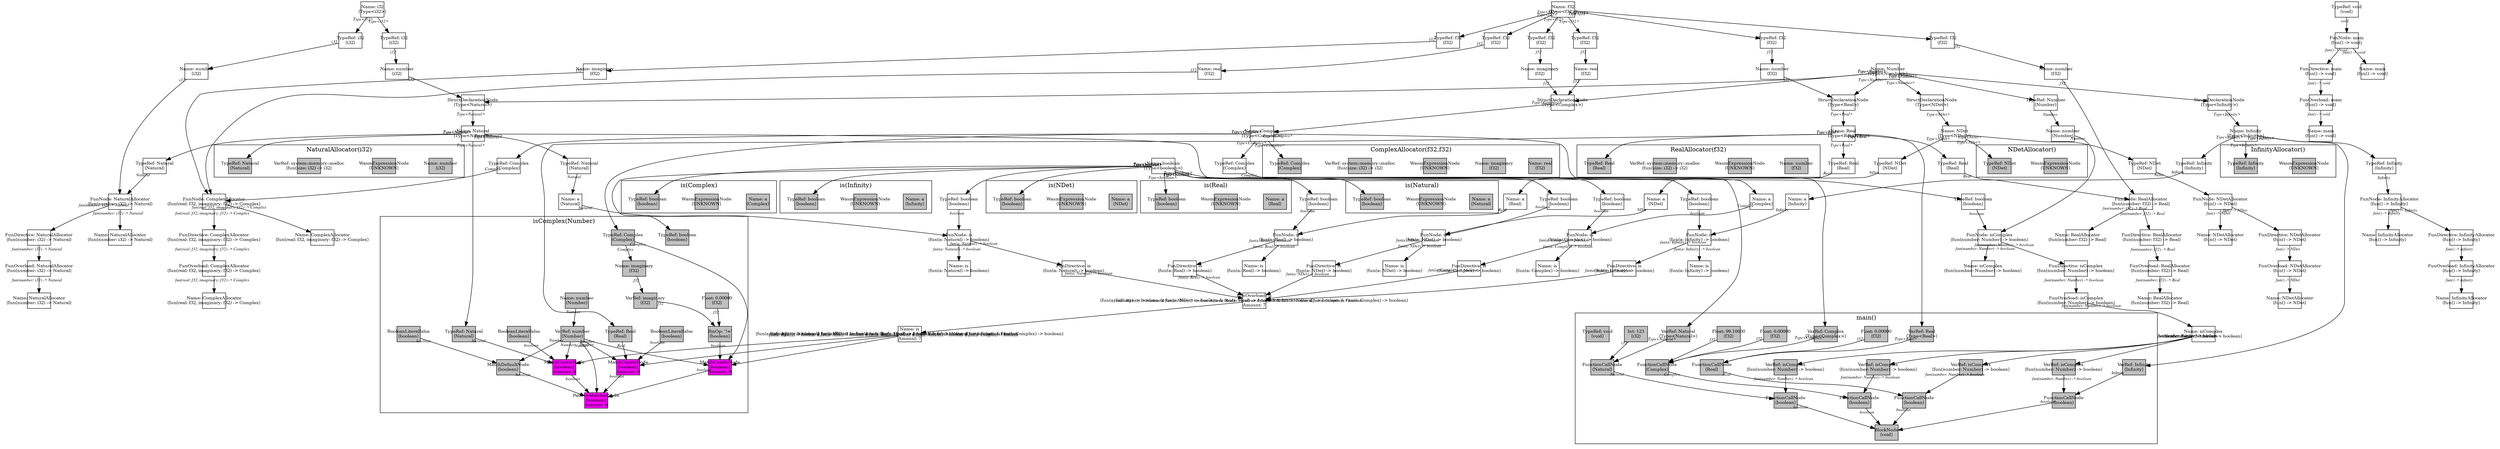 digraph Document {
  node [shape=box,fixedsize=shape fontsize=10]
  1 [label="Name: i32\n⟨Type<i32>⟩", fillcolor=grey];
  2 [label="Name: f32\n⟨Type<f32>⟩", fillcolor=grey];
  3 [label="Name: boolean\n⟨Type<boolean>⟩", fillcolor=grey];
  4 [label="Name: Number\n⟨Type<Number>⟩", fillcolor=grey];
  5 [label="StructDeclarationNode\n⟨Type<Infinity>⟩", fillcolor=grey];
  6 [label="Name: Infinity\n⟨Type<Infinity>⟩", fillcolor=grey];
  7 [label="StructDeclarationNode\n⟨Type<NDet>⟩", fillcolor=grey];
  8 [label="Name: NDet\n⟨Type<NDet>⟩", fillcolor=grey];
  9 [label="StructDeclarationNode\n⟨Type<Real>⟩", fillcolor=grey];
  10 [label="TypeRef: f32\n⟨f32⟩", fillcolor=grey];
  11 [label="Name: number\n⟨f32⟩", fillcolor=grey];
  12 [label="Name: Real\n⟨Type<Real>⟩", fillcolor=grey];
  13 [label="StructDeclarationNode\n⟨Type<Natural>⟩", fillcolor=grey];
  14 [label="TypeRef: i32\n⟨i32⟩", fillcolor=grey];
  15 [label="Name: number\n⟨i32⟩", fillcolor=grey];
  16 [label="Name: Natural\n⟨Type<Natural>⟩", fillcolor=grey];
  17 [label="StructDeclarationNode\n⟨Type<Complex>⟩", fillcolor=grey];
  18 [label="TypeRef: f32\n⟨f32⟩", fillcolor=grey];
  19 [label="Name: real\n⟨f32⟩", fillcolor=grey];
  20 [label="TypeRef: f32\n⟨f32⟩", fillcolor=grey];
  21 [label="Name: imaginary\n⟨f32⟩", fillcolor=grey];
  22 [label="Name: Complex\n⟨Type<Complex>⟩", fillcolor=grey];
  23 [label="FunOverload: isComplex\n⟨fun(number: Number) -> boolean⟩", fillcolor=grey];
  24 [label="FunDirective: isComplex\n⟨fun(number: Number) -> boolean⟩", fillcolor=grey];
  25 [label="FunNode: isComplex\n⟨fun(number: Number) -> boolean⟩", fillcolor=grey];
  26 [label="TypeRef: Number\n⟨Number⟩", fillcolor=grey];
  27 [label="Name: number\n⟨Number⟩", fillcolor=grey];
  28 [label="TypeRef: boolean\n⟨boolean⟩", fillcolor=grey];
  29 [label="Name: isComplex\n⟨fun(number: Number) -> boolean⟩", fillcolor=grey];
  30 [label="Name: isComplex\n⟨fun(number: Number) -> boolean⟩", fillcolor=grey];
  31 [label="FunOverload: main\n⟨fun() -> void⟩", fillcolor=grey];
  32 [label="FunDirective: main\n⟨fun() -> void⟩", fillcolor=grey];
  33 [label="FunNode: main\n⟨fun() -> void⟩", fillcolor=grey];
  34 [label="TypeRef: void\n⟨void⟩", fillcolor=grey];
  35 [label="Name: main\n⟨fun() -> void⟩", fillcolor=grey];
  36 [label="Name: main\n⟨fun() -> void⟩", fillcolor=grey];
  37 [label="FunOverload: InfinityAllocator\n⟨fun() -> Infinity⟩", fillcolor=grey];
  38 [label="FunDirective: InfinityAllocator\n⟨fun() -> Infinity⟩", fillcolor=grey];
  39 [label="FunNode: InfinityAllocator\n⟨fun() -> Infinity⟩", fillcolor=grey];
  40 [label="TypeRef: Infinity\n⟨Infinity⟩", fillcolor=grey];
  41 [label="Name: InfinityAllocator\n⟨fun() -> Infinity⟩", fillcolor=grey];
  42 [label="Name: InfinityAllocator\n⟨fun() -> Infinity⟩", fillcolor=grey];
  43 [label="FunOverload: is\n⟨fun(a: Infinity) -> boolean & fun(a: NDet) -> boolean & fun(a: Real) -> boolean & fun(a: Natural) -> boolean & fun(a: Complex) -> boolean⟩
Amount: 7", fillcolor=magenta];
  44 [label="FunDirective: is\n⟨fun(a: Infinity) -> boolean⟩", fillcolor=grey];
  45 [label="FunNode: is\n⟨fun(a: Infinity) -> boolean⟩", fillcolor=grey];
  46 [label="TypeRef: Infinity\n⟨Infinity⟩", fillcolor=grey];
  47 [label="Name: a\n⟨Infinity⟩", fillcolor=grey];
  48 [label="TypeRef: boolean\n⟨boolean⟩", fillcolor=grey];
  49 [label="Name: is\n⟨fun(a: Infinity) -> boolean⟩", fillcolor=grey];
  50 [label="FunDirective: is\n⟨fun(a: NDet) -> boolean⟩", fillcolor=grey];
  51 [label="FunNode: is\n⟨fun(a: NDet) -> boolean⟩", fillcolor=grey];
  52 [label="TypeRef: NDet\n⟨NDet⟩", fillcolor=grey];
  53 [label="Name: a\n⟨NDet⟩", fillcolor=grey];
  54 [label="TypeRef: boolean\n⟨boolean⟩", fillcolor=grey];
  55 [label="Name: is\n⟨fun(a: NDet) -> boolean⟩", fillcolor=grey];
  56 [label="FunDirective: is\n⟨fun(a: Real) -> boolean⟩", fillcolor=grey];
  57 [label="FunNode: is\n⟨fun(a: Real) -> boolean⟩", fillcolor=grey];
  58 [label="TypeRef: Real\n⟨Real⟩", fillcolor=grey];
  59 [label="Name: a\n⟨Real⟩", fillcolor=grey];
  60 [label="TypeRef: boolean\n⟨boolean⟩", fillcolor=grey];
  61 [label="Name: is\n⟨fun(a: Real) -> boolean⟩", fillcolor=grey];
  62 [label="FunDirective: is\n⟨fun(a: Natural) -> boolean⟩", fillcolor=grey];
  63 [label="FunNode: is\n⟨fun(a: Natural) -> boolean⟩", fillcolor=grey];
  64 [label="TypeRef: Natural\n⟨Natural⟩", fillcolor=grey];
  65 [label="Name: a\n⟨Natural⟩", fillcolor=grey];
  66 [label="TypeRef: boolean\n⟨boolean⟩", fillcolor=grey];
  67 [label="Name: is\n⟨fun(a: Natural) -> boolean⟩", fillcolor=grey];
  68 [label="FunDirective: is\n⟨fun(a: Complex) -> boolean⟩", fillcolor=grey];
  69 [label="FunNode: is\n⟨fun(a: Complex) -> boolean⟩", fillcolor=grey];
  70 [label="TypeRef: Complex\n⟨Complex⟩", fillcolor=grey];
  71 [label="Name: a\n⟨Complex⟩", fillcolor=grey];
  72 [label="TypeRef: boolean\n⟨boolean⟩", fillcolor=grey];
  73 [label="Name: is\n⟨fun(a: Complex) -> boolean⟩", fillcolor=grey];
  74 [label="Name: is\n⟨fun(a: Infinity) -> boolean & fun(a: NDet) -> boolean & fun(a: Real) -> boolean & fun(a: Natural) -> boolean & fun(a: Complex) -> boolean⟩
Amount: 7", fillcolor=magenta];
  75 [label="FunOverload: NDetAllocator\n⟨fun() -> NDet⟩", fillcolor=grey];
  76 [label="FunDirective: NDetAllocator\n⟨fun() -> NDet⟩", fillcolor=grey];
  77 [label="FunNode: NDetAllocator\n⟨fun() -> NDet⟩", fillcolor=grey];
  78 [label="TypeRef: NDet\n⟨NDet⟩", fillcolor=grey];
  79 [label="Name: NDetAllocator\n⟨fun() -> NDet⟩", fillcolor=grey];
  80 [label="Name: NDetAllocator\n⟨fun() -> NDet⟩", fillcolor=grey];
  81 [label="FunOverload: RealAllocator\n⟨fun(number: f32) -> Real⟩", fillcolor=grey];
  82 [label="FunDirective: RealAllocator\n⟨fun(number: f32) -> Real⟩", fillcolor=grey];
  83 [label="FunNode: RealAllocator\n⟨fun(number: f32) -> Real⟩", fillcolor=grey];
  84 [label="TypeRef: f32\n⟨f32⟩", fillcolor=grey];
  85 [label="Name: number\n⟨f32⟩", fillcolor=grey];
  86 [label="TypeRef: Real\n⟨Real⟩", fillcolor=grey];
  87 [label="Name: RealAllocator\n⟨fun(number: f32) -> Real⟩", fillcolor=grey];
  88 [label="Name: RealAllocator\n⟨fun(number: f32) -> Real⟩", fillcolor=grey];
  89 [label="FunOverload: NaturalAllocator\n⟨fun(number: i32) -> Natural⟩", fillcolor=grey];
  90 [label="FunDirective: NaturalAllocator\n⟨fun(number: i32) -> Natural⟩", fillcolor=grey];
  91 [label="FunNode: NaturalAllocator\n⟨fun(number: i32) -> Natural⟩", fillcolor=grey];
  92 [label="TypeRef: i32\n⟨i32⟩", fillcolor=grey];
  93 [label="Name: number\n⟨i32⟩", fillcolor=grey];
  94 [label="TypeRef: Natural\n⟨Natural⟩", fillcolor=grey];
  95 [label="Name: NaturalAllocator\n⟨fun(number: i32) -> Natural⟩", fillcolor=grey];
  96 [label="Name: NaturalAllocator\n⟨fun(number: i32) -> Natural⟩", fillcolor=grey];
  97 [label="FunOverload: ComplexAllocator\n⟨fun(real: f32, imaginary: f32) -> Complex⟩", fillcolor=grey];
  98 [label="FunDirective: ComplexAllocator\n⟨fun(real: f32, imaginary: f32) -> Complex⟩", fillcolor=grey];
  99 [label="FunNode: ComplexAllocator\n⟨fun(real: f32, imaginary: f32) -> Complex⟩", fillcolor=grey];
  100 [label="TypeRef: f32\n⟨f32⟩", fillcolor=grey];
  101 [label="Name: real\n⟨f32⟩", fillcolor=grey];
  102 [label="TypeRef: f32\n⟨f32⟩", fillcolor=grey];
  103 [label="Name: imaginary\n⟨f32⟩", fillcolor=grey];
  104 [label="TypeRef: Complex\n⟨Complex⟩", fillcolor=grey];
  105 [label="Name: ComplexAllocator\n⟨fun(real: f32, imaginary: f32) -> Complex⟩", fillcolor=grey];
  106 [label="Name: ComplexAllocator\n⟨fun(real: f32, imaginary: f32) -> Complex⟩", fillcolor=grey];
  subgraph cluster0 {
    node [style=filled, fillcolor=grey];
    107 [label="BlockNode\n⟨void⟩", fillcolor=grey];
    108 [label="FunctionCallNode\n⟨boolean⟩", fillcolor=grey];
    109 [label="VarRef: isComplex\n⟨fun(number: Number) -> boolean⟩", fillcolor=grey];
    110 [label="VarRef: Infinity\n⟨Infinity⟩", fillcolor=grey];
    111 [label="FunctionCallNode\n⟨boolean⟩", fillcolor=grey];
    112 [label="VarRef: isComplex\n⟨fun(number: Number) -> boolean⟩", fillcolor=grey];
    113 [label="FunctionCallNode\n⟨Real⟩", fillcolor=grey];
    114 [label="VarRef: Real\n⟨Type<Real>⟩", fillcolor=grey];
    115 [label="Float: 0.00000\n⟨f32⟩", fillcolor=grey];
    116 [label="FunctionCallNode\n⟨boolean⟩", fillcolor=grey];
    117 [label="VarRef: isComplex\n⟨fun(number: Number) -> boolean⟩", fillcolor=grey];
    118 [label="FunctionCallNode\n⟨Natural⟩", fillcolor=grey];
    119 [label="VarRef: Natural\n⟨Type<Natural>⟩", fillcolor=grey];
    120 [label="Int: 123\n⟨i32⟩", fillcolor=grey];
    121 [label="FunctionCallNode\n⟨boolean⟩", fillcolor=grey];
    122 [label="VarRef: isComplex\n⟨fun(number: Number) -> boolean⟩", fillcolor=grey];
    123 [label="FunctionCallNode\n⟨Complex⟩", fillcolor=grey];
    124 [label="VarRef: Complex\n⟨Type<Complex>⟩", fillcolor=grey];
    125 [label="Float: 0.00000\n⟨f32⟩", fillcolor=grey];
    126 [label="Float: 99.10000\n⟨f32⟩", fillcolor=grey];
    127 [label="TypeRef: void\n⟨void⟩", fillcolor=grey];
    108 -> 107[taillabel="boolean" labeldistance="1" fontname="times  italic" fontsize = 10 color="black" ];
    109 -> 108[taillabel="fun(number: Number) -> boolean" labeldistance="1" fontname="times  italic" fontsize = 10 color="black" ];
    110 -> 108[taillabel="Infinity" labeldistance="1" fontname="times  italic" fontsize = 10 color="black" ];
    111 -> 107[taillabel="boolean" labeldistance="1" fontname="times  italic" fontsize = 10 color="black" ];
    112 -> 111[taillabel="fun(number: Number) -> boolean" labeldistance="1" fontname="times  italic" fontsize = 10 color="black" ];
    113 -> 111[taillabel="Real" labeldistance="1" fontname="times  italic" fontsize = 10 color="black" ];
    114 -> 113[taillabel="Type<Real>" labeldistance="1" fontname="times  italic" fontsize = 10 color="black" ];
    115 -> 113[taillabel="f32" labeldistance="1" fontname="times  italic" fontsize = 10 color="black" ];
    116 -> 107[taillabel="boolean" labeldistance="1" fontname="times  italic" fontsize = 10 color="black" ];
    117 -> 116[taillabel="fun(number: Number) -> boolean" labeldistance="1" fontname="times  italic" fontsize = 10 color="black" ];
    118 -> 116[taillabel="Natural" labeldistance="1" fontname="times  italic" fontsize = 10 color="black" ];
    119 -> 118[taillabel="Type<Natural>" labeldistance="1" fontname="times  italic" fontsize = 10 color="black" ];
    120 -> 118[taillabel="i32" labeldistance="1" fontname="times  italic" fontsize = 10 color="black" ];
    121 -> 107[taillabel="boolean" labeldistance="1" fontname="times  italic" fontsize = 10 color="black" ];
    122 -> 121[taillabel="fun(number: Number) -> boolean" labeldistance="1" fontname="times  italic" fontsize = 10 color="black" ];
    123 -> 121[taillabel="Complex" labeldistance="1" fontname="times  italic" fontsize = 10 color="black" ];
    124 -> 123[taillabel="Type<Complex>" labeldistance="1" fontname="times  italic" fontsize = 10 color="black" ];
    125 -> 123[taillabel="f32" labeldistance="1" fontname="times  italic" fontsize = 10 color="black" ];
    126 -> 123[taillabel="f32" labeldistance="1" fontname="times  italic" fontsize = 10 color="black" ];
  label = "main()";
}
  subgraph cluster1 {
    node [style=filled, fillcolor=grey];
    128 [label="Name: number\n⟨Number⟩", fillcolor=grey];
    129 [label="PatternMatcherNode\n⟨boolean⟩
Amount: 9", fillcolor=magenta];
    130 [label="VarRef: number\n⟨Number⟩", fillcolor=grey];
    131 [label="MatchCaseIsNode\n⟨boolean⟩
Amount: 9", fillcolor=magenta];
    132 [label="TypeRef: Real\n⟨Real⟩", fillcolor=grey];
    133 [label="BooleanLiteralfalse\n⟨boolean⟩", fillcolor=grey];
    134 [label="MatchCaseIsNode\n⟨boolean⟩
Amount: 9", fillcolor=magenta];
    135 [label="TypeRef: Natural\n⟨Natural⟩", fillcolor=grey];
    136 [label="BooleanLiteralfalse\n⟨boolean⟩", fillcolor=grey];
    137 [label="MatchCaseIsNode\n⟨boolean⟩
Amount: 9", fillcolor=magenta];
    138 [label="TypeRef: Complex\n⟨Complex⟩", fillcolor=grey];
    139 [label="BinOp: '!='\n⟨boolean⟩", fillcolor=grey];
    140 [label="VarRef: imaginary\n⟨f32⟩", fillcolor=grey];
    141 [label="Float: 0.00000\n⟨f32⟩", fillcolor=grey];
    142 [label="Name: imaginary\n⟨f32⟩", fillcolor=grey];
    143 [label="MatchDefaultNode\n⟨boolean⟩", fillcolor=grey];
    144 [label="BooleanLiteralfalse\n⟨boolean⟩", fillcolor=grey];
    145 [label="TypeRef: boolean\n⟨boolean⟩", fillcolor=grey];
    128 -> 130[taillabel="Number" labeldistance="1" fontname="times  italic" fontsize = 10 color="black" ];
    130 -> 129[taillabel="Number" labeldistance="1" fontname="times  italic" fontsize = 10 color="black" ];
    130 -> 131[taillabel="Number" labeldistance="1" fontname="times  italic" fontsize = 10 color="black" ];
    130 -> 134[taillabel="Number" labeldistance="1" fontname="times  italic" fontsize = 10 color="black" ];
    130 -> 137[taillabel="Number" labeldistance="1" fontname="times  italic" fontsize = 10 color="black" ];
    130 -> 143[taillabel="Number" labeldistance="1" fontname="times  italic" fontsize = 10 color="black" ];
    131 -> 129[taillabel="boolean" labeldistance="1" fontname="times  italic" fontsize = 10 color="black" ];
    132 -> 131[taillabel="Real" labeldistance="1" fontname="times  italic" fontsize = 10 color="black" ];
    133 -> 131[taillabel="boolean" labeldistance="1" fontname="times  italic" fontsize = 10 color="black" ];
    134 -> 129[taillabel="boolean" labeldistance="1" fontname="times  italic" fontsize = 10 color="black" ];
    135 -> 134[taillabel="Natural" labeldistance="1" fontname="times  italic" fontsize = 10 color="black" ];
    136 -> 134[taillabel="boolean" labeldistance="1" fontname="times  italic" fontsize = 10 color="black" ];
    137 -> 129[taillabel="boolean" labeldistance="1" fontname="times  italic" fontsize = 10 color="black" ];
    138 -> 137[taillabel="Complex" labeldistance="1" fontname="times  italic" fontsize = 10 color="black" ];
    138 -> 142[taillabel="Complex" labeldistance="1" fontname="times  italic" fontsize = 10 color="black" ];
    139 -> 137[taillabel="boolean" labeldistance="1" fontname="times  italic" fontsize = 10 color="black" ];
    140 -> 139[taillabel="f32" labeldistance="1" fontname="times  italic" fontsize = 10 color="black" ];
    141 -> 139[taillabel="f32" labeldistance="1" fontname="times  italic" fontsize = 10 color="black" ];
    142 -> 140[taillabel="f32" labeldistance="1" fontname="times  italic" fontsize = 10 color="black" ];
    143 -> 129[taillabel="boolean" labeldistance="1" fontname="times  italic" fontsize = 10 color="black" ];
    144 -> 143[taillabel="boolean" labeldistance="1" fontname="times  italic" fontsize = 10 color="black" ];
  label = "isComplex(Number)";
}
  subgraph cluster2 {
    node [style=filled, fillcolor=grey];
    146 [label="WasmExpressionNode\n⟨UNKNOWN⟩", fillcolor=grey];
    147 [label="TypeRef: Infinity\n⟨Infinity⟩", fillcolor=grey];
  label = "InfinityAllocator()";
}
  subgraph cluster3 {
    node [style=filled, fillcolor=grey];
    148 [label="WasmExpressionNode\n⟨UNKNOWN⟩", fillcolor=grey];
    149 [label="TypeRef: NDet\n⟨NDet⟩", fillcolor=grey];
  label = "NDetAllocator()";
}
  subgraph cluster4 {
    node [style=filled, fillcolor=grey];
    150 [label="Name: a\n⟨Infinity⟩", fillcolor=grey];
    151 [label="WasmExpressionNode\n⟨UNKNOWN⟩", fillcolor=grey];
    152 [label="TypeRef: boolean\n⟨boolean⟩", fillcolor=grey];
  label = "is(Infinity)";
}
  subgraph cluster5 {
    node [style=filled, fillcolor=grey];
    153 [label="Name: a\n⟨NDet⟩", fillcolor=grey];
    154 [label="WasmExpressionNode\n⟨UNKNOWN⟩", fillcolor=grey];
    155 [label="TypeRef: boolean\n⟨boolean⟩", fillcolor=grey];
  label = "is(NDet)";
}
  subgraph cluster6 {
    node [style=filled, fillcolor=grey];
    156 [label="Name: a\n⟨Real⟩", fillcolor=grey];
    157 [label="WasmExpressionNode\n⟨UNKNOWN⟩", fillcolor=grey];
    158 [label="TypeRef: boolean\n⟨boolean⟩", fillcolor=grey];
  label = "is(Real)";
}
  subgraph cluster7 {
    node [style=filled, fillcolor=grey];
    159 [label="Name: a\n⟨Natural⟩", fillcolor=grey];
    160 [label="WasmExpressionNode\n⟨UNKNOWN⟩", fillcolor=grey];
    161 [label="TypeRef: boolean\n⟨boolean⟩", fillcolor=grey];
  label = "is(Natural)";
}
  subgraph cluster8 {
    node [style=filled, fillcolor=grey];
    162 [label="Name: a\n⟨Complex⟩", fillcolor=grey];
    163 [label="WasmExpressionNode\n⟨UNKNOWN⟩", fillcolor=grey];
    164 [label="TypeRef: boolean\n⟨boolean⟩", fillcolor=grey];
  label = "is(Complex)";
}
  subgraph cluster9 {
    node [style=filled, fillcolor=grey];
    165 [label="Name: number\n⟨i32⟩", fillcolor=grey];
    166 [label="WasmExpressionNode\n⟨UNKNOWN⟩", fillcolor=grey];
    167 [label="VarRef: system::memory::malloc\n⟨fun(size: i32) -> i32⟩", fillcolor=grey];
    168 [label="TypeRef: Natural\n⟨Natural⟩", fillcolor=grey];
  label = "NaturalAllocator(i32)";
}
  subgraph cluster10 {
    node [style=filled, fillcolor=grey];
    169 [label="Name: number\n⟨f32⟩", fillcolor=grey];
    170 [label="WasmExpressionNode\n⟨UNKNOWN⟩", fillcolor=grey];
    171 [label="VarRef: system::memory::malloc\n⟨fun(size: i32) -> i32⟩", fillcolor=grey];
    172 [label="TypeRef: Real\n⟨Real⟩", fillcolor=grey];
  label = "RealAllocator(f32)";
}
  subgraph cluster11 {
    node [style=filled, fillcolor=grey];
    173 [label="Name: real\n⟨f32⟩", fillcolor=grey];
    174 [label="Name: imaginary\n⟨f32⟩", fillcolor=grey];
    175 [label="WasmExpressionNode\n⟨UNKNOWN⟩", fillcolor=grey];
    176 [label="VarRef: system::memory::malloc\n⟨fun(size: i32) -> i32⟩", fillcolor=grey];
    177 [label="TypeRef: Complex\n⟨Complex⟩", fillcolor=grey];
  label = "ComplexAllocator(f32,f32)";
}
  1 -> 14[taillabel="Type<i32>" labeldistance="1" fontname="times  italic" fontsize = 10 color="black" ];
  1 -> 92[taillabel="Type<i32>" labeldistance="1" fontname="times  italic" fontsize = 10 color="black" ];
  2 -> 10[taillabel="Type<f32>" labeldistance="1" fontname="times  italic" fontsize = 10 color="black" ];
  2 -> 18[taillabel="Type<f32>" labeldistance="1" fontname="times  italic" fontsize = 10 color="black" ];
  2 -> 20[taillabel="Type<f32>" labeldistance="1" fontname="times  italic" fontsize = 10 color="black" ];
  2 -> 84[taillabel="Type<f32>" labeldistance="1" fontname="times  italic" fontsize = 10 color="black" ];
  2 -> 100[taillabel="Type<f32>" labeldistance="1" fontname="times  italic" fontsize = 10 color="black" ];
  2 -> 102[taillabel="Type<f32>" labeldistance="1" fontname="times  italic" fontsize = 10 color="black" ];
  3 -> 28[taillabel="Type<boolean>" labeldistance="1" fontname="times  italic" fontsize = 10 color="black" ];
  3 -> 48[taillabel="Type<boolean>" labeldistance="1" fontname="times  italic" fontsize = 10 color="black" ];
  3 -> 54[taillabel="Type<boolean>" labeldistance="1" fontname="times  italic" fontsize = 10 color="black" ];
  3 -> 60[taillabel="Type<boolean>" labeldistance="1" fontname="times  italic" fontsize = 10 color="black" ];
  3 -> 66[taillabel="Type<boolean>" labeldistance="1" fontname="times  italic" fontsize = 10 color="black" ];
  3 -> 72[taillabel="Type<boolean>" labeldistance="1" fontname="times  italic" fontsize = 10 color="black" ];
  3 -> 145[taillabel="Type<boolean>" labeldistance="1" fontname="times  italic" fontsize = 10 color="black" ];
  3 -> 152[taillabel="Type<boolean>" labeldistance="1" fontname="times  italic" fontsize = 10 color="black" ];
  3 -> 155[taillabel="Type<boolean>" labeldistance="1" fontname="times  italic" fontsize = 10 color="black" ];
  3 -> 158[taillabel="Type<boolean>" labeldistance="1" fontname="times  italic" fontsize = 10 color="black" ];
  3 -> 161[taillabel="Type<boolean>" labeldistance="1" fontname="times  italic" fontsize = 10 color="black" ];
  3 -> 164[taillabel="Type<boolean>" labeldistance="1" fontname="times  italic" fontsize = 10 color="black" ];
  4 -> 5[taillabel="Type<Number>" labeldistance="1" fontname="times  italic" fontsize = 10 color="black" ];
  4 -> 7[taillabel="Type<Number>" labeldistance="1" fontname="times  italic" fontsize = 10 color="black" ];
  4 -> 9[taillabel="Type<Number>" labeldistance="1" fontname="times  italic" fontsize = 10 color="black" ];
  4 -> 13[taillabel="Type<Number>" labeldistance="1" fontname="times  italic" fontsize = 10 color="black" ];
  4 -> 17[taillabel="Type<Number>" labeldistance="1" fontname="times  italic" fontsize = 10 color="black" ];
  4 -> 26[taillabel="Type<Number>" labeldistance="1" fontname="times  italic" fontsize = 10 color="black" ];
  5 -> 6[taillabel="Type<Infinity>" labeldistance="1" fontname="times  italic" fontsize = 10 color="black" ];
  6 -> 40[taillabel="Type<Infinity>" labeldistance="1" fontname="times  italic" fontsize = 10 color="black" ];
  6 -> 46[taillabel="Type<Infinity>" labeldistance="1" fontname="times  italic" fontsize = 10 color="black" ];
  6 -> 110[taillabel="Type<Infinity>" labeldistance="1" fontname="times  italic" fontsize = 10 color="black" ];
  6 -> 147[taillabel="Type<Infinity>" labeldistance="1" fontname="times  italic" fontsize = 10 color="black" ];
  7 -> 8[taillabel="Type<NDet>" labeldistance="1" fontname="times  italic" fontsize = 10 color="black" ];
  8 -> 52[taillabel="Type<NDet>" labeldistance="1" fontname="times  italic" fontsize = 10 color="black" ];
  8 -> 78[taillabel="Type<NDet>" labeldistance="1" fontname="times  italic" fontsize = 10 color="black" ];
  8 -> 149[taillabel="Type<NDet>" labeldistance="1" fontname="times  italic" fontsize = 10 color="black" ];
  9 -> 12[taillabel="Type<Real>" labeldistance="1" fontname="times  italic" fontsize = 10 color="black" ];
  10 -> 11[taillabel="f32" labeldistance="1" fontname="times  italic" fontsize = 10 color="black" ];
  11 -> 9[taillabel="f32" labeldistance="1" fontname="times  italic" fontsize = 10 color="black" ];
  12 -> 58[taillabel="Type<Real>" labeldistance="1" fontname="times  italic" fontsize = 10 color="black" ];
  12 -> 86[taillabel="Type<Real>" labeldistance="1" fontname="times  italic" fontsize = 10 color="black" ];
  12 -> 114[taillabel="Type<Real>" labeldistance="1" fontname="times  italic" fontsize = 10 color="black" ];
  12 -> 132[taillabel="Type<Real>" labeldistance="1" fontname="times  italic" fontsize = 10 color="black" ];
  12 -> 172[taillabel="Type<Real>" labeldistance="1" fontname="times  italic" fontsize = 10 color="black" ];
  13 -> 16[taillabel="Type<Natural>" labeldistance="1" fontname="times  italic" fontsize = 10 color="black" ];
  14 -> 15[taillabel="i32" labeldistance="1" fontname="times  italic" fontsize = 10 color="black" ];
  15 -> 13[taillabel="i32" labeldistance="1" fontname="times  italic" fontsize = 10 color="black" ];
  16 -> 64[taillabel="Type<Natural>" labeldistance="1" fontname="times  italic" fontsize = 10 color="black" ];
  16 -> 94[taillabel="Type<Natural>" labeldistance="1" fontname="times  italic" fontsize = 10 color="black" ];
  16 -> 119[taillabel="Type<Natural>" labeldistance="1" fontname="times  italic" fontsize = 10 color="black" ];
  16 -> 135[taillabel="Type<Natural>" labeldistance="1" fontname="times  italic" fontsize = 10 color="black" ];
  16 -> 168[taillabel="Type<Natural>" labeldistance="1" fontname="times  italic" fontsize = 10 color="black" ];
  17 -> 22[taillabel="Type<Complex>" labeldistance="1" fontname="times  italic" fontsize = 10 color="black" ];
  18 -> 19[taillabel="f32" labeldistance="1" fontname="times  italic" fontsize = 10 color="black" ];
  19 -> 17[taillabel="f32" labeldistance="1" fontname="times  italic" fontsize = 10 color="black" ];
  20 -> 21[taillabel="f32" labeldistance="1" fontname="times  italic" fontsize = 10 color="black" ];
  21 -> 17[taillabel="f32" labeldistance="1" fontname="times  italic" fontsize = 10 color="black" ];
  22 -> 70[taillabel="Type<Complex>" labeldistance="1" fontname="times  italic" fontsize = 10 color="black" ];
  22 -> 104[taillabel="Type<Complex>" labeldistance="1" fontname="times  italic" fontsize = 10 color="black" ];
  22 -> 124[taillabel="Type<Complex>" labeldistance="1" fontname="times  italic" fontsize = 10 color="black" ];
  22 -> 138[taillabel="Type<Complex>" labeldistance="1" fontname="times  italic" fontsize = 10 color="black" ];
  22 -> 177[taillabel="Type<Complex>" labeldistance="1" fontname="times  italic" fontsize = 10 color="black" ];
  23 -> 30[taillabel="fun(number: Number) -> boolean" labeldistance="1" fontname="times  italic" fontsize = 10 color="black" ];
  24 -> 23[taillabel="fun(number: Number) -> boolean" labeldistance="1" fontname="times  italic" fontsize = 10 color="black" ];
  25 -> 29[taillabel="fun(number: Number) -> boolean" labeldistance="1" fontname="times  italic" fontsize = 10 color="black" ];
  25 -> 24[taillabel="fun(number: Number) -> boolean" labeldistance="1" fontname="times  italic" fontsize = 10 color="black" ];
  26 -> 27[taillabel="Number" labeldistance="1" fontname="times  italic" fontsize = 10 color="black" ];
  27 -> 25[taillabel="Number" labeldistance="1" fontname="times  italic" fontsize = 10 color="black" ];
  28 -> 25[taillabel="boolean" labeldistance="1" fontname="times  italic" fontsize = 10 color="black" ];
  30 -> 109[taillabel="fun(number: Number) -> boolean" labeldistance="1" fontname="times  italic" fontsize = 10 color="black" ];
  30 -> 112[taillabel="fun(number: Number) -> boolean" labeldistance="1" fontname="times  italic" fontsize = 10 color="black" ];
  30 -> 117[taillabel="fun(number: Number) -> boolean" labeldistance="1" fontname="times  italic" fontsize = 10 color="black" ];
  30 -> 122[taillabel="fun(number: Number) -> boolean" labeldistance="1" fontname="times  italic" fontsize = 10 color="black" ];
  31 -> 36[taillabel="fun() -> void" labeldistance="1" fontname="times  italic" fontsize = 10 color="black" ];
  32 -> 31[taillabel="fun() -> void" labeldistance="1" fontname="times  italic" fontsize = 10 color="black" ];
  33 -> 35[taillabel="fun() -> void" labeldistance="1" fontname="times  italic" fontsize = 10 color="black" ];
  33 -> 32[taillabel="fun() -> void" labeldistance="1" fontname="times  italic" fontsize = 10 color="black" ];
  34 -> 33[taillabel="void" labeldistance="1" fontname="times  italic" fontsize = 10 color="black" ];
  37 -> 42[taillabel="fun() -> Infinity" labeldistance="1" fontname="times  italic" fontsize = 10 color="black" ];
  38 -> 37[taillabel="fun() -> Infinity" labeldistance="1" fontname="times  italic" fontsize = 10 color="black" ];
  39 -> 41[taillabel="fun() -> Infinity" labeldistance="1" fontname="times  italic" fontsize = 10 color="black" ];
  39 -> 38[taillabel="fun() -> Infinity" labeldistance="1" fontname="times  italic" fontsize = 10 color="black" ];
  40 -> 39[taillabel="Infinity" labeldistance="1" fontname="times  italic" fontsize = 10 color="black" ];
  43 -> 74[taillabel="fun(a: Infinity) -> boolean & fun(a: NDet) -> boolean & fun(a: Real) -> boolean & fun(a: Natural) -> boolean & fun(a: Complex) -> boolean" labeldistance="1" fontname="times  italic" fontsize = 10 color="black" ];
  44 -> 43[taillabel="fun(a: Infinity) -> boolean" labeldistance="1" fontname="times  italic" fontsize = 10 color="black" ];
  45 -> 49[taillabel="fun(a: Infinity) -> boolean" labeldistance="1" fontname="times  italic" fontsize = 10 color="black" ];
  45 -> 44[taillabel="fun(a: Infinity) -> boolean" labeldistance="1" fontname="times  italic" fontsize = 10 color="black" ];
  46 -> 47[taillabel="Infinity" labeldistance="1" fontname="times  italic" fontsize = 10 color="black" ];
  47 -> 45[taillabel="Infinity" labeldistance="1" fontname="times  italic" fontsize = 10 color="black" ];
  48 -> 45[taillabel="boolean" labeldistance="1" fontname="times  italic" fontsize = 10 color="black" ];
  50 -> 43[taillabel="fun(a: NDet) -> boolean" labeldistance="1" fontname="times  italic" fontsize = 10 color="black" ];
  51 -> 55[taillabel="fun(a: NDet) -> boolean" labeldistance="1" fontname="times  italic" fontsize = 10 color="black" ];
  51 -> 50[taillabel="fun(a: NDet) -> boolean" labeldistance="1" fontname="times  italic" fontsize = 10 color="black" ];
  52 -> 53[taillabel="NDet" labeldistance="1" fontname="times  italic" fontsize = 10 color="black" ];
  53 -> 51[taillabel="NDet" labeldistance="1" fontname="times  italic" fontsize = 10 color="black" ];
  54 -> 51[taillabel="boolean" labeldistance="1" fontname="times  italic" fontsize = 10 color="black" ];
  56 -> 43[taillabel="fun(a: Real) -> boolean" labeldistance="1" fontname="times  italic" fontsize = 10 color="black" ];
  57 -> 61[taillabel="fun(a: Real) -> boolean" labeldistance="1" fontname="times  italic" fontsize = 10 color="black" ];
  57 -> 56[taillabel="fun(a: Real) -> boolean" labeldistance="1" fontname="times  italic" fontsize = 10 color="black" ];
  58 -> 59[taillabel="Real" labeldistance="1" fontname="times  italic" fontsize = 10 color="black" ];
  59 -> 57[taillabel="Real" labeldistance="1" fontname="times  italic" fontsize = 10 color="black" ];
  60 -> 57[taillabel="boolean" labeldistance="1" fontname="times  italic" fontsize = 10 color="black" ];
  62 -> 43[taillabel="fun(a: Natural) -> boolean" labeldistance="1" fontname="times  italic" fontsize = 10 color="black" ];
  63 -> 67[taillabel="fun(a: Natural) -> boolean" labeldistance="1" fontname="times  italic" fontsize = 10 color="black" ];
  63 -> 62[taillabel="fun(a: Natural) -> boolean" labeldistance="1" fontname="times  italic" fontsize = 10 color="black" ];
  64 -> 65[taillabel="Natural" labeldistance="1" fontname="times  italic" fontsize = 10 color="black" ];
  65 -> 63[taillabel="Natural" labeldistance="1" fontname="times  italic" fontsize = 10 color="black" ];
  66 -> 63[taillabel="boolean" labeldistance="1" fontname="times  italic" fontsize = 10 color="black" ];
  68 -> 43[taillabel="fun(a: Complex) -> boolean" labeldistance="1" fontname="times  italic" fontsize = 10 color="black" ];
  69 -> 73[taillabel="fun(a: Complex) -> boolean" labeldistance="1" fontname="times  italic" fontsize = 10 color="black" ];
  69 -> 68[taillabel="fun(a: Complex) -> boolean" labeldistance="1" fontname="times  italic" fontsize = 10 color="black" ];
  70 -> 71[taillabel="Complex" labeldistance="1" fontname="times  italic" fontsize = 10 color="black" ];
  71 -> 69[taillabel="Complex" labeldistance="1" fontname="times  italic" fontsize = 10 color="black" ];
  72 -> 69[taillabel="boolean" labeldistance="1" fontname="times  italic" fontsize = 10 color="black" ];
  74 -> 131[taillabel="fun(a: Infinity) -> boolean & fun(a: NDet) -> boolean & fun(a: Real) -> boolean & fun(a: Natural) -> boolean & fun(a: Complex) -> boolean" labeldistance="1" fontname="times  italic" fontsize = 10 color="black" ];
  74 -> 134[taillabel="fun(a: Infinity) -> boolean & fun(a: NDet) -> boolean & fun(a: Real) -> boolean & fun(a: Natural) -> boolean & fun(a: Complex) -> boolean" labeldistance="1" fontname="times  italic" fontsize = 10 color="black" ];
  74 -> 137[taillabel="fun(a: Infinity) -> boolean & fun(a: NDet) -> boolean & fun(a: Real) -> boolean & fun(a: Natural) -> boolean & fun(a: Complex) -> boolean" labeldistance="1" fontname="times  italic" fontsize = 10 color="black" ];
  75 -> 80[taillabel="fun() -> NDet" labeldistance="1" fontname="times  italic" fontsize = 10 color="black" ];
  76 -> 75[taillabel="fun() -> NDet" labeldistance="1" fontname="times  italic" fontsize = 10 color="black" ];
  77 -> 79[taillabel="fun() -> NDet" labeldistance="1" fontname="times  italic" fontsize = 10 color="black" ];
  77 -> 76[taillabel="fun() -> NDet" labeldistance="1" fontname="times  italic" fontsize = 10 color="black" ];
  78 -> 77[taillabel="NDet" labeldistance="1" fontname="times  italic" fontsize = 10 color="black" ];
  81 -> 88[taillabel="fun(number: f32) -> Real" labeldistance="1" fontname="times  italic" fontsize = 10 color="black" ];
  82 -> 81[taillabel="fun(number: f32) -> Real" labeldistance="1" fontname="times  italic" fontsize = 10 color="black" ];
  83 -> 87[taillabel="fun(number: f32) -> Real" labeldistance="1" fontname="times  italic" fontsize = 10 color="black" ];
  83 -> 82[taillabel="fun(number: f32) -> Real" labeldistance="1" fontname="times  italic" fontsize = 10 color="black" ];
  84 -> 85[taillabel="f32" labeldistance="1" fontname="times  italic" fontsize = 10 color="black" ];
  85 -> 83[taillabel="f32" labeldistance="1" fontname="times  italic" fontsize = 10 color="black" ];
  86 -> 83[taillabel="Real" labeldistance="1" fontname="times  italic" fontsize = 10 color="black" ];
  89 -> 96[taillabel="fun(number: i32) -> Natural" labeldistance="1" fontname="times  italic" fontsize = 10 color="black" ];
  90 -> 89[taillabel="fun(number: i32) -> Natural" labeldistance="1" fontname="times  italic" fontsize = 10 color="black" ];
  91 -> 95[taillabel="fun(number: i32) -> Natural" labeldistance="1" fontname="times  italic" fontsize = 10 color="black" ];
  91 -> 90[taillabel="fun(number: i32) -> Natural" labeldistance="1" fontname="times  italic" fontsize = 10 color="black" ];
  92 -> 93[taillabel="i32" labeldistance="1" fontname="times  italic" fontsize = 10 color="black" ];
  93 -> 91[taillabel="i32" labeldistance="1" fontname="times  italic" fontsize = 10 color="black" ];
  94 -> 91[taillabel="Natural" labeldistance="1" fontname="times  italic" fontsize = 10 color="black" ];
  97 -> 106[taillabel="fun(real: f32, imaginary: f32) -> Complex" labeldistance="1" fontname="times  italic" fontsize = 10 color="black" ];
  98 -> 97[taillabel="fun(real: f32, imaginary: f32) -> Complex" labeldistance="1" fontname="times  italic" fontsize = 10 color="black" ];
  99 -> 105[taillabel="fun(real: f32, imaginary: f32) -> Complex" labeldistance="1" fontname="times  italic" fontsize = 10 color="black" ];
  99 -> 98[taillabel="fun(real: f32, imaginary: f32) -> Complex" labeldistance="1" fontname="times  italic" fontsize = 10 color="black" ];
  100 -> 101[taillabel="f32" labeldistance="1" fontname="times  italic" fontsize = 10 color="black" ];
  101 -> 99[taillabel="f32" labeldistance="1" fontname="times  italic" fontsize = 10 color="black" ];
  102 -> 103[taillabel="f32" labeldistance="1" fontname="times  italic" fontsize = 10 color="black" ];
  103 -> 99[taillabel="f32" labeldistance="1" fontname="times  italic" fontsize = 10 color="black" ];
  104 -> 99[taillabel="Complex" labeldistance="1" fontname="times  italic" fontsize = 10 color="black" ];
  label="";
}
